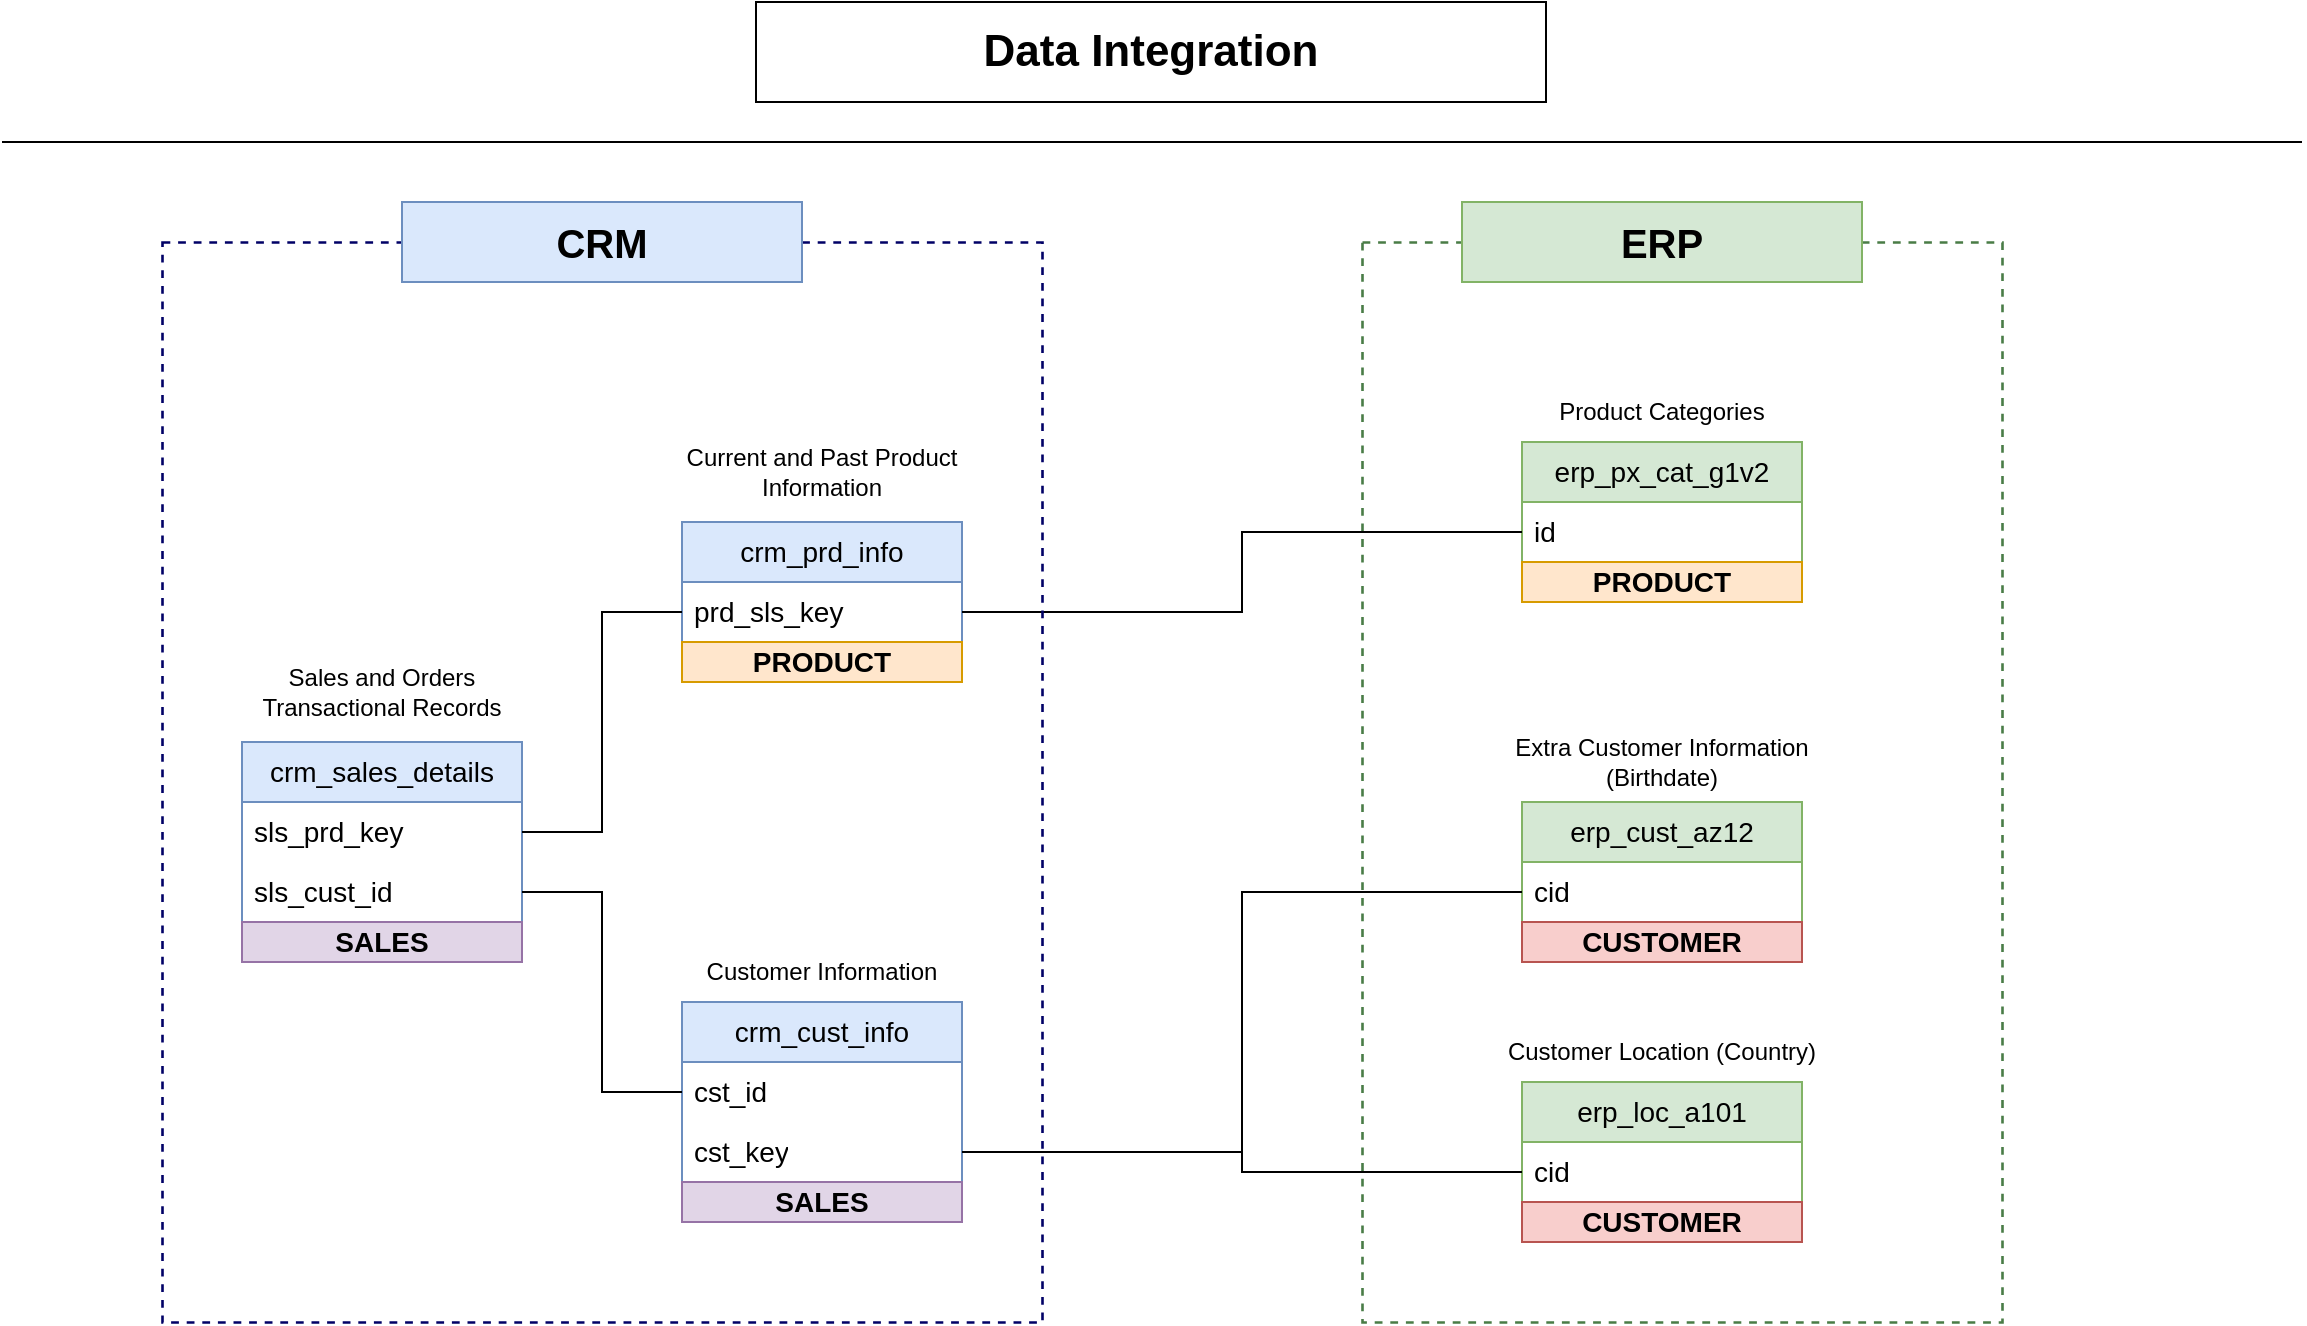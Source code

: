 <mxfile version="28.0.6">
  <diagram name="Página-1" id="bqbpEaTU8zueAfvYLgBY">
    <mxGraphModel dx="2066" dy="1201" grid="1" gridSize="10" guides="1" tooltips="1" connect="1" arrows="1" fold="1" page="1" pageScale="1" pageWidth="1169" pageHeight="827" math="0" shadow="0">
      <root>
        <mxCell id="0" />
        <mxCell id="1" parent="0" />
        <mxCell id="1V-DDjtGKbt-N2cDw8Ei-47" value="" style="rounded=0;whiteSpace=wrap;html=1;fillColor=none;dashed=1;strokeColor=light-dark(#497c46, #D4D4FF);strokeWidth=1.3;" vertex="1" parent="1">
          <mxGeometry x="690" y="170" width="320" height="540" as="geometry" />
        </mxCell>
        <mxCell id="1V-DDjtGKbt-N2cDw8Ei-1" value="&lt;b&gt;&lt;font style=&quot;font-size: 22px;&quot;&gt;Data Integration&lt;/font&gt;&lt;/b&gt;" style="rounded=0;whiteSpace=wrap;html=1;strokeColor=default;container=0;fontSize=20;" vertex="1" parent="1">
          <mxGeometry x="387" y="50" width="395" height="50" as="geometry" />
        </mxCell>
        <mxCell id="1V-DDjtGKbt-N2cDw8Ei-2" value="" style="endArrow=none;html=1;rounded=0;strokeWidth=1;" edge="1" parent="1">
          <mxGeometry width="50" height="50" relative="1" as="geometry">
            <mxPoint x="10" y="120" as="sourcePoint" />
            <mxPoint x="1160" y="120" as="targetPoint" />
          </mxGeometry>
        </mxCell>
        <mxCell id="1V-DDjtGKbt-N2cDw8Ei-3" value="crm_sales_details" style="swimlane;fontStyle=0;childLayout=stackLayout;horizontal=1;startSize=30;horizontalStack=0;resizeParent=1;resizeParentMax=0;resizeLast=0;collapsible=1;marginBottom=0;whiteSpace=wrap;html=1;fillColor=#dae8fc;strokeColor=#6c8ebf;fontSize=14;" vertex="1" parent="1">
          <mxGeometry x="130" y="420" width="140" height="90" as="geometry" />
        </mxCell>
        <mxCell id="1V-DDjtGKbt-N2cDw8Ei-4" value="sls_prd_key" style="text;strokeColor=none;fillColor=none;align=left;verticalAlign=middle;spacingLeft=4;spacingRight=4;overflow=hidden;points=[[0,0.5],[1,0.5]];portConstraint=eastwest;rotatable=0;whiteSpace=wrap;html=1;fontSize=14;" vertex="1" parent="1V-DDjtGKbt-N2cDw8Ei-3">
          <mxGeometry y="30" width="140" height="30" as="geometry" />
        </mxCell>
        <mxCell id="1V-DDjtGKbt-N2cDw8Ei-5" value="sls_cust_id" style="text;strokeColor=none;fillColor=none;align=left;verticalAlign=middle;spacingLeft=4;spacingRight=4;overflow=hidden;points=[[0,0.5],[1,0.5]];portConstraint=eastwest;rotatable=0;whiteSpace=wrap;html=1;fontSize=14;" vertex="1" parent="1V-DDjtGKbt-N2cDw8Ei-3">
          <mxGeometry y="60" width="140" height="30" as="geometry" />
        </mxCell>
        <mxCell id="1V-DDjtGKbt-N2cDw8Ei-7" value="&lt;b&gt;SALES&lt;/b&gt;" style="text;html=1;align=center;verticalAlign=middle;whiteSpace=wrap;rounded=0;fillColor=#e1d5e7;strokeColor=#9673a6;fontSize=14;" vertex="1" parent="1">
          <mxGeometry x="130" y="510" width="140" height="20" as="geometry" />
        </mxCell>
        <mxCell id="1V-DDjtGKbt-N2cDw8Ei-8" value="crm_prd_info" style="swimlane;fontStyle=0;childLayout=stackLayout;horizontal=1;startSize=30;horizontalStack=0;resizeParent=1;resizeParentMax=0;resizeLast=0;collapsible=1;marginBottom=0;whiteSpace=wrap;html=1;fillColor=#dae8fc;strokeColor=#6c8ebf;fontSize=14;" vertex="1" parent="1">
          <mxGeometry x="350" y="310" width="140" height="60" as="geometry" />
        </mxCell>
        <mxCell id="1V-DDjtGKbt-N2cDw8Ei-9" value="prd_sls_key" style="text;strokeColor=none;fillColor=none;align=left;verticalAlign=middle;spacingLeft=4;spacingRight=4;overflow=hidden;points=[[0,0.5],[1,0.5]];portConstraint=eastwest;rotatable=0;whiteSpace=wrap;html=1;fontSize=14;" vertex="1" parent="1V-DDjtGKbt-N2cDw8Ei-8">
          <mxGeometry y="30" width="140" height="30" as="geometry" />
        </mxCell>
        <mxCell id="1V-DDjtGKbt-N2cDw8Ei-11" value="&lt;b&gt;PRODUCT&lt;/b&gt;" style="text;html=1;align=center;verticalAlign=middle;whiteSpace=wrap;rounded=0;fillColor=#ffe6cc;strokeColor=#d79b00;fontSize=14;" vertex="1" parent="1">
          <mxGeometry x="350" y="370" width="140" height="20" as="geometry" />
        </mxCell>
        <mxCell id="1V-DDjtGKbt-N2cDw8Ei-15" value="crm_cust_info" style="swimlane;fontStyle=0;childLayout=stackLayout;horizontal=1;startSize=30;horizontalStack=0;resizeParent=1;resizeParentMax=0;resizeLast=0;collapsible=1;marginBottom=0;whiteSpace=wrap;html=1;fillColor=#dae8fc;strokeColor=#6c8ebf;fontSize=14;" vertex="1" parent="1">
          <mxGeometry x="350" y="550" width="140" height="90" as="geometry" />
        </mxCell>
        <mxCell id="1V-DDjtGKbt-N2cDw8Ei-16" value="cst_id" style="text;strokeColor=none;fillColor=none;align=left;verticalAlign=middle;spacingLeft=4;spacingRight=4;overflow=hidden;points=[[0,0.5],[1,0.5]];portConstraint=eastwest;rotatable=0;whiteSpace=wrap;html=1;fontSize=14;" vertex="1" parent="1V-DDjtGKbt-N2cDw8Ei-15">
          <mxGeometry y="30" width="140" height="30" as="geometry" />
        </mxCell>
        <mxCell id="1V-DDjtGKbt-N2cDw8Ei-17" value="cst_key" style="text;strokeColor=none;fillColor=none;align=left;verticalAlign=middle;spacingLeft=4;spacingRight=4;overflow=hidden;points=[[0,0.5],[1,0.5]];portConstraint=eastwest;rotatable=0;whiteSpace=wrap;html=1;fontSize=14;" vertex="1" parent="1V-DDjtGKbt-N2cDw8Ei-15">
          <mxGeometry y="60" width="140" height="30" as="geometry" />
        </mxCell>
        <mxCell id="1V-DDjtGKbt-N2cDw8Ei-18" value="&lt;b&gt;SALES&lt;/b&gt;" style="text;html=1;align=center;verticalAlign=middle;whiteSpace=wrap;rounded=0;fillColor=#e1d5e7;strokeColor=#9673a6;fontSize=14;" vertex="1" parent="1">
          <mxGeometry x="350" y="640" width="140" height="20" as="geometry" />
        </mxCell>
        <mxCell id="1V-DDjtGKbt-N2cDw8Ei-21" value="erp_px_cat_g1v2" style="swimlane;fontStyle=0;childLayout=stackLayout;horizontal=1;startSize=30;horizontalStack=0;resizeParent=1;resizeParentMax=0;resizeLast=0;collapsible=1;marginBottom=0;whiteSpace=wrap;html=1;fillColor=#d5e8d4;strokeColor=#82b366;fontSize=14;" vertex="1" parent="1">
          <mxGeometry x="770" y="270" width="140" height="60" as="geometry" />
        </mxCell>
        <mxCell id="1V-DDjtGKbt-N2cDw8Ei-22" value="id" style="text;strokeColor=none;fillColor=none;align=left;verticalAlign=middle;spacingLeft=4;spacingRight=4;overflow=hidden;points=[[0,0.5],[1,0.5]];portConstraint=eastwest;rotatable=0;whiteSpace=wrap;html=1;fontSize=14;" vertex="1" parent="1V-DDjtGKbt-N2cDw8Ei-21">
          <mxGeometry y="30" width="140" height="30" as="geometry" />
        </mxCell>
        <mxCell id="1V-DDjtGKbt-N2cDw8Ei-23" value="&lt;b&gt;PRODUCT&lt;/b&gt;" style="text;html=1;align=center;verticalAlign=middle;whiteSpace=wrap;rounded=0;fillColor=#ffe6cc;strokeColor=#d79b00;fontSize=14;" vertex="1" parent="1">
          <mxGeometry x="770" y="330" width="140" height="20" as="geometry" />
        </mxCell>
        <mxCell id="1V-DDjtGKbt-N2cDw8Ei-24" value="erp_cust_az12" style="swimlane;fontStyle=0;childLayout=stackLayout;horizontal=1;startSize=30;horizontalStack=0;resizeParent=1;resizeParentMax=0;resizeLast=0;collapsible=1;marginBottom=0;whiteSpace=wrap;html=1;fillColor=#d5e8d4;strokeColor=#82b366;fontSize=14;" vertex="1" parent="1">
          <mxGeometry x="770" y="450" width="140" height="60" as="geometry" />
        </mxCell>
        <mxCell id="1V-DDjtGKbt-N2cDw8Ei-25" value="cid" style="text;strokeColor=none;fillColor=none;align=left;verticalAlign=middle;spacingLeft=4;spacingRight=4;overflow=hidden;points=[[0,0.5],[1,0.5]];portConstraint=eastwest;rotatable=0;whiteSpace=wrap;html=1;fontSize=14;" vertex="1" parent="1V-DDjtGKbt-N2cDw8Ei-24">
          <mxGeometry y="30" width="140" height="30" as="geometry" />
        </mxCell>
        <mxCell id="1V-DDjtGKbt-N2cDw8Ei-26" value="&lt;b&gt;CUSTOMER&lt;/b&gt;" style="text;html=1;align=center;verticalAlign=middle;whiteSpace=wrap;rounded=0;fillColor=#f8cecc;strokeColor=#b85450;fontSize=14;" vertex="1" parent="1">
          <mxGeometry x="770" y="510" width="140" height="20" as="geometry" />
        </mxCell>
        <mxCell id="1V-DDjtGKbt-N2cDw8Ei-27" value="erp_loc_a101" style="swimlane;fontStyle=0;childLayout=stackLayout;horizontal=1;startSize=30;horizontalStack=0;resizeParent=1;resizeParentMax=0;resizeLast=0;collapsible=1;marginBottom=0;whiteSpace=wrap;html=1;fillColor=#d5e8d4;strokeColor=#82b366;fontSize=14;" vertex="1" parent="1">
          <mxGeometry x="770" y="590" width="140" height="60" as="geometry" />
        </mxCell>
        <mxCell id="1V-DDjtGKbt-N2cDw8Ei-28" value="cid" style="text;strokeColor=none;fillColor=none;align=left;verticalAlign=middle;spacingLeft=4;spacingRight=4;overflow=hidden;points=[[0,0.5],[1,0.5]];portConstraint=eastwest;rotatable=0;whiteSpace=wrap;html=1;fontSize=14;" vertex="1" parent="1V-DDjtGKbt-N2cDw8Ei-27">
          <mxGeometry y="30" width="140" height="30" as="geometry" />
        </mxCell>
        <mxCell id="1V-DDjtGKbt-N2cDw8Ei-29" value="&lt;b&gt;CUSTOMER&lt;/b&gt;" style="text;html=1;align=center;verticalAlign=middle;whiteSpace=wrap;rounded=0;fillColor=#f8cecc;strokeColor=#b85450;fontSize=14;" vertex="1" parent="1">
          <mxGeometry x="770" y="650" width="140" height="20" as="geometry" />
        </mxCell>
        <mxCell id="1V-DDjtGKbt-N2cDw8Ei-41" value="" style="edgeStyle=elbowEdgeStyle;elbow=horizontal;endArrow=none;html=1;curved=0;rounded=0;endSize=8;startSize=8;entryX=0;entryY=0.5;entryDx=0;entryDy=0;exitX=1;exitY=0.5;exitDx=0;exitDy=0;endFill=0;" edge="1" parent="1" source="1V-DDjtGKbt-N2cDw8Ei-4" target="1V-DDjtGKbt-N2cDw8Ei-9">
          <mxGeometry width="50" height="50" relative="1" as="geometry">
            <mxPoint x="1000" y="530" as="sourcePoint" />
            <mxPoint x="1050" y="480" as="targetPoint" />
          </mxGeometry>
        </mxCell>
        <mxCell id="1V-DDjtGKbt-N2cDw8Ei-42" value="" style="edgeStyle=elbowEdgeStyle;elbow=horizontal;endArrow=none;html=1;curved=0;rounded=0;endSize=8;startSize=8;entryX=0;entryY=0.5;entryDx=0;entryDy=0;exitX=1;exitY=0.5;exitDx=0;exitDy=0;endFill=0;" edge="1" parent="1" source="1V-DDjtGKbt-N2cDw8Ei-5" target="1V-DDjtGKbt-N2cDw8Ei-16">
          <mxGeometry width="50" height="50" relative="1" as="geometry">
            <mxPoint x="285" y="650" as="sourcePoint" />
            <mxPoint x="335" y="600" as="targetPoint" />
          </mxGeometry>
        </mxCell>
        <mxCell id="1V-DDjtGKbt-N2cDw8Ei-43" value="" style="edgeStyle=elbowEdgeStyle;elbow=horizontal;endArrow=none;html=1;curved=0;rounded=0;endSize=8;startSize=8;exitX=1;exitY=0.5;exitDx=0;exitDy=0;entryX=0;entryY=0.5;entryDx=0;entryDy=0;endFill=0;" edge="1" parent="1" source="1V-DDjtGKbt-N2cDw8Ei-9" target="1V-DDjtGKbt-N2cDw8Ei-22">
          <mxGeometry width="50" height="50" relative="1" as="geometry">
            <mxPoint x="1000" y="530" as="sourcePoint" />
            <mxPoint x="1050" y="480" as="targetPoint" />
          </mxGeometry>
        </mxCell>
        <mxCell id="1V-DDjtGKbt-N2cDw8Ei-44" value="" style="edgeStyle=elbowEdgeStyle;elbow=horizontal;endArrow=none;html=1;curved=0;rounded=0;endSize=8;startSize=8;exitX=1;exitY=0.5;exitDx=0;exitDy=0;entryX=0;entryY=0.5;entryDx=0;entryDy=0;startArrow=none;startFill=0;endFill=0;" edge="1" parent="1" source="1V-DDjtGKbt-N2cDw8Ei-17" target="1V-DDjtGKbt-N2cDw8Ei-25">
          <mxGeometry width="50" height="50" relative="1" as="geometry">
            <mxPoint x="1000" y="530" as="sourcePoint" />
            <mxPoint x="1050" y="480" as="targetPoint" />
          </mxGeometry>
        </mxCell>
        <mxCell id="1V-DDjtGKbt-N2cDw8Ei-46" value="" style="rounded=0;whiteSpace=wrap;html=1;fillColor=none;dashed=1;strokeColor=light-dark(#000066,#D4D4FF);strokeWidth=1.3;" vertex="1" parent="1">
          <mxGeometry x="90" y="170" width="440" height="540" as="geometry" />
        </mxCell>
        <mxCell id="1V-DDjtGKbt-N2cDw8Ei-45" value="" style="edgeStyle=elbowEdgeStyle;elbow=horizontal;endArrow=none;html=1;curved=0;rounded=0;endSize=8;startSize=8;exitX=1;exitY=0.5;exitDx=0;exitDy=0;entryX=0;entryY=0.5;entryDx=0;entryDy=0;endFill=0;" edge="1" parent="1" source="1V-DDjtGKbt-N2cDw8Ei-17" target="1V-DDjtGKbt-N2cDw8Ei-28">
          <mxGeometry width="50" height="50" relative="1" as="geometry">
            <mxPoint x="1000" y="530" as="sourcePoint" />
            <mxPoint x="1050" y="480" as="targetPoint" />
          </mxGeometry>
        </mxCell>
        <mxCell id="1V-DDjtGKbt-N2cDw8Ei-19" value="CRM" style="text;strokeColor=#6c8ebf;align=center;fillColor=#dae8fc;html=1;verticalAlign=middle;whiteSpace=wrap;rounded=0;fontStyle=1;fontSize=20;" vertex="1" parent="1">
          <mxGeometry x="210" y="150" width="200" height="40" as="geometry" />
        </mxCell>
        <mxCell id="1V-DDjtGKbt-N2cDw8Ei-20" value="ERP" style="text;strokeColor=#82b366;align=center;fillColor=#d5e8d4;html=1;verticalAlign=middle;whiteSpace=wrap;rounded=0;fontStyle=1;fontSize=20;" vertex="1" parent="1">
          <mxGeometry x="740" y="150" width="200" height="40" as="geometry" />
        </mxCell>
        <mxCell id="1V-DDjtGKbt-N2cDw8Ei-52" value="Sales and Orders Transactional Records" style="text;strokeColor=none;align=center;fillColor=none;html=1;verticalAlign=middle;whiteSpace=wrap;rounded=0;" vertex="1" parent="1">
          <mxGeometry x="120" y="380" width="160" height="30" as="geometry" />
        </mxCell>
        <mxCell id="1V-DDjtGKbt-N2cDw8Ei-53" value="Current and Past Product Information" style="text;strokeColor=none;align=center;fillColor=none;html=1;verticalAlign=middle;whiteSpace=wrap;rounded=0;" vertex="1" parent="1">
          <mxGeometry x="340" y="270" width="160" height="30" as="geometry" />
        </mxCell>
        <mxCell id="1V-DDjtGKbt-N2cDw8Ei-54" value="Customer Information" style="text;strokeColor=none;align=center;fillColor=none;html=1;verticalAlign=middle;whiteSpace=wrap;rounded=0;" vertex="1" parent="1">
          <mxGeometry x="340" y="530" width="160" height="10" as="geometry" />
        </mxCell>
        <mxCell id="1V-DDjtGKbt-N2cDw8Ei-55" value="Product Categories&lt;span style=&quot;color: rgba(0, 0, 0, 0); font-family: monospace; font-size: 0px; text-align: start; text-wrap-mode: nowrap;&quot;&gt;%3CmxGraphModel%3E%3Croot%3E%3CmxCell%20id%3D%220%22%2F%3E%3CmxCell%20id%3D%221%22%20parent%3D%220%22%2F%3E%3CmxCell%20id%3D%222%22%20value%3D%22Customer%20Information%22%20style%3D%22text%3BstrokeColor%3Dnone%3Balign%3Dcenter%3BfillColor%3Dnone%3Bhtml%3D1%3BverticalAlign%3Dmiddle%3BwhiteSpace%3Dwrap%3Brounded%3D0%3B%22%20vertex%3D%221%22%20parent%3D%221%22%3E%3CmxGeometry%20x%3D%22340%22%20y%3D%22540%22%20width%3D%22160%22%20height%3D%2210%22%20as%3D%22geometry%22%2F%3E%3C%2FmxCell%3E%3C%2Froot%3E%3C%2FmxGraphModel%3E&lt;/span&gt;" style="text;strokeColor=none;align=center;fillColor=none;html=1;verticalAlign=middle;whiteSpace=wrap;rounded=0;" vertex="1" parent="1">
          <mxGeometry x="760" y="250" width="160" height="10" as="geometry" />
        </mxCell>
        <mxCell id="1V-DDjtGKbt-N2cDw8Ei-56" value="Extra Customer Information (Birthdate)" style="text;strokeColor=none;align=center;fillColor=none;html=1;verticalAlign=middle;whiteSpace=wrap;rounded=0;" vertex="1" parent="1">
          <mxGeometry x="760" y="410" width="160" height="40" as="geometry" />
        </mxCell>
        <mxCell id="1V-DDjtGKbt-N2cDw8Ei-57" value="Customer Location (Country)" style="text;strokeColor=none;align=center;fillColor=none;html=1;verticalAlign=middle;whiteSpace=wrap;rounded=0;" vertex="1" parent="1">
          <mxGeometry x="760" y="570" width="160" height="10" as="geometry" />
        </mxCell>
      </root>
    </mxGraphModel>
  </diagram>
</mxfile>

